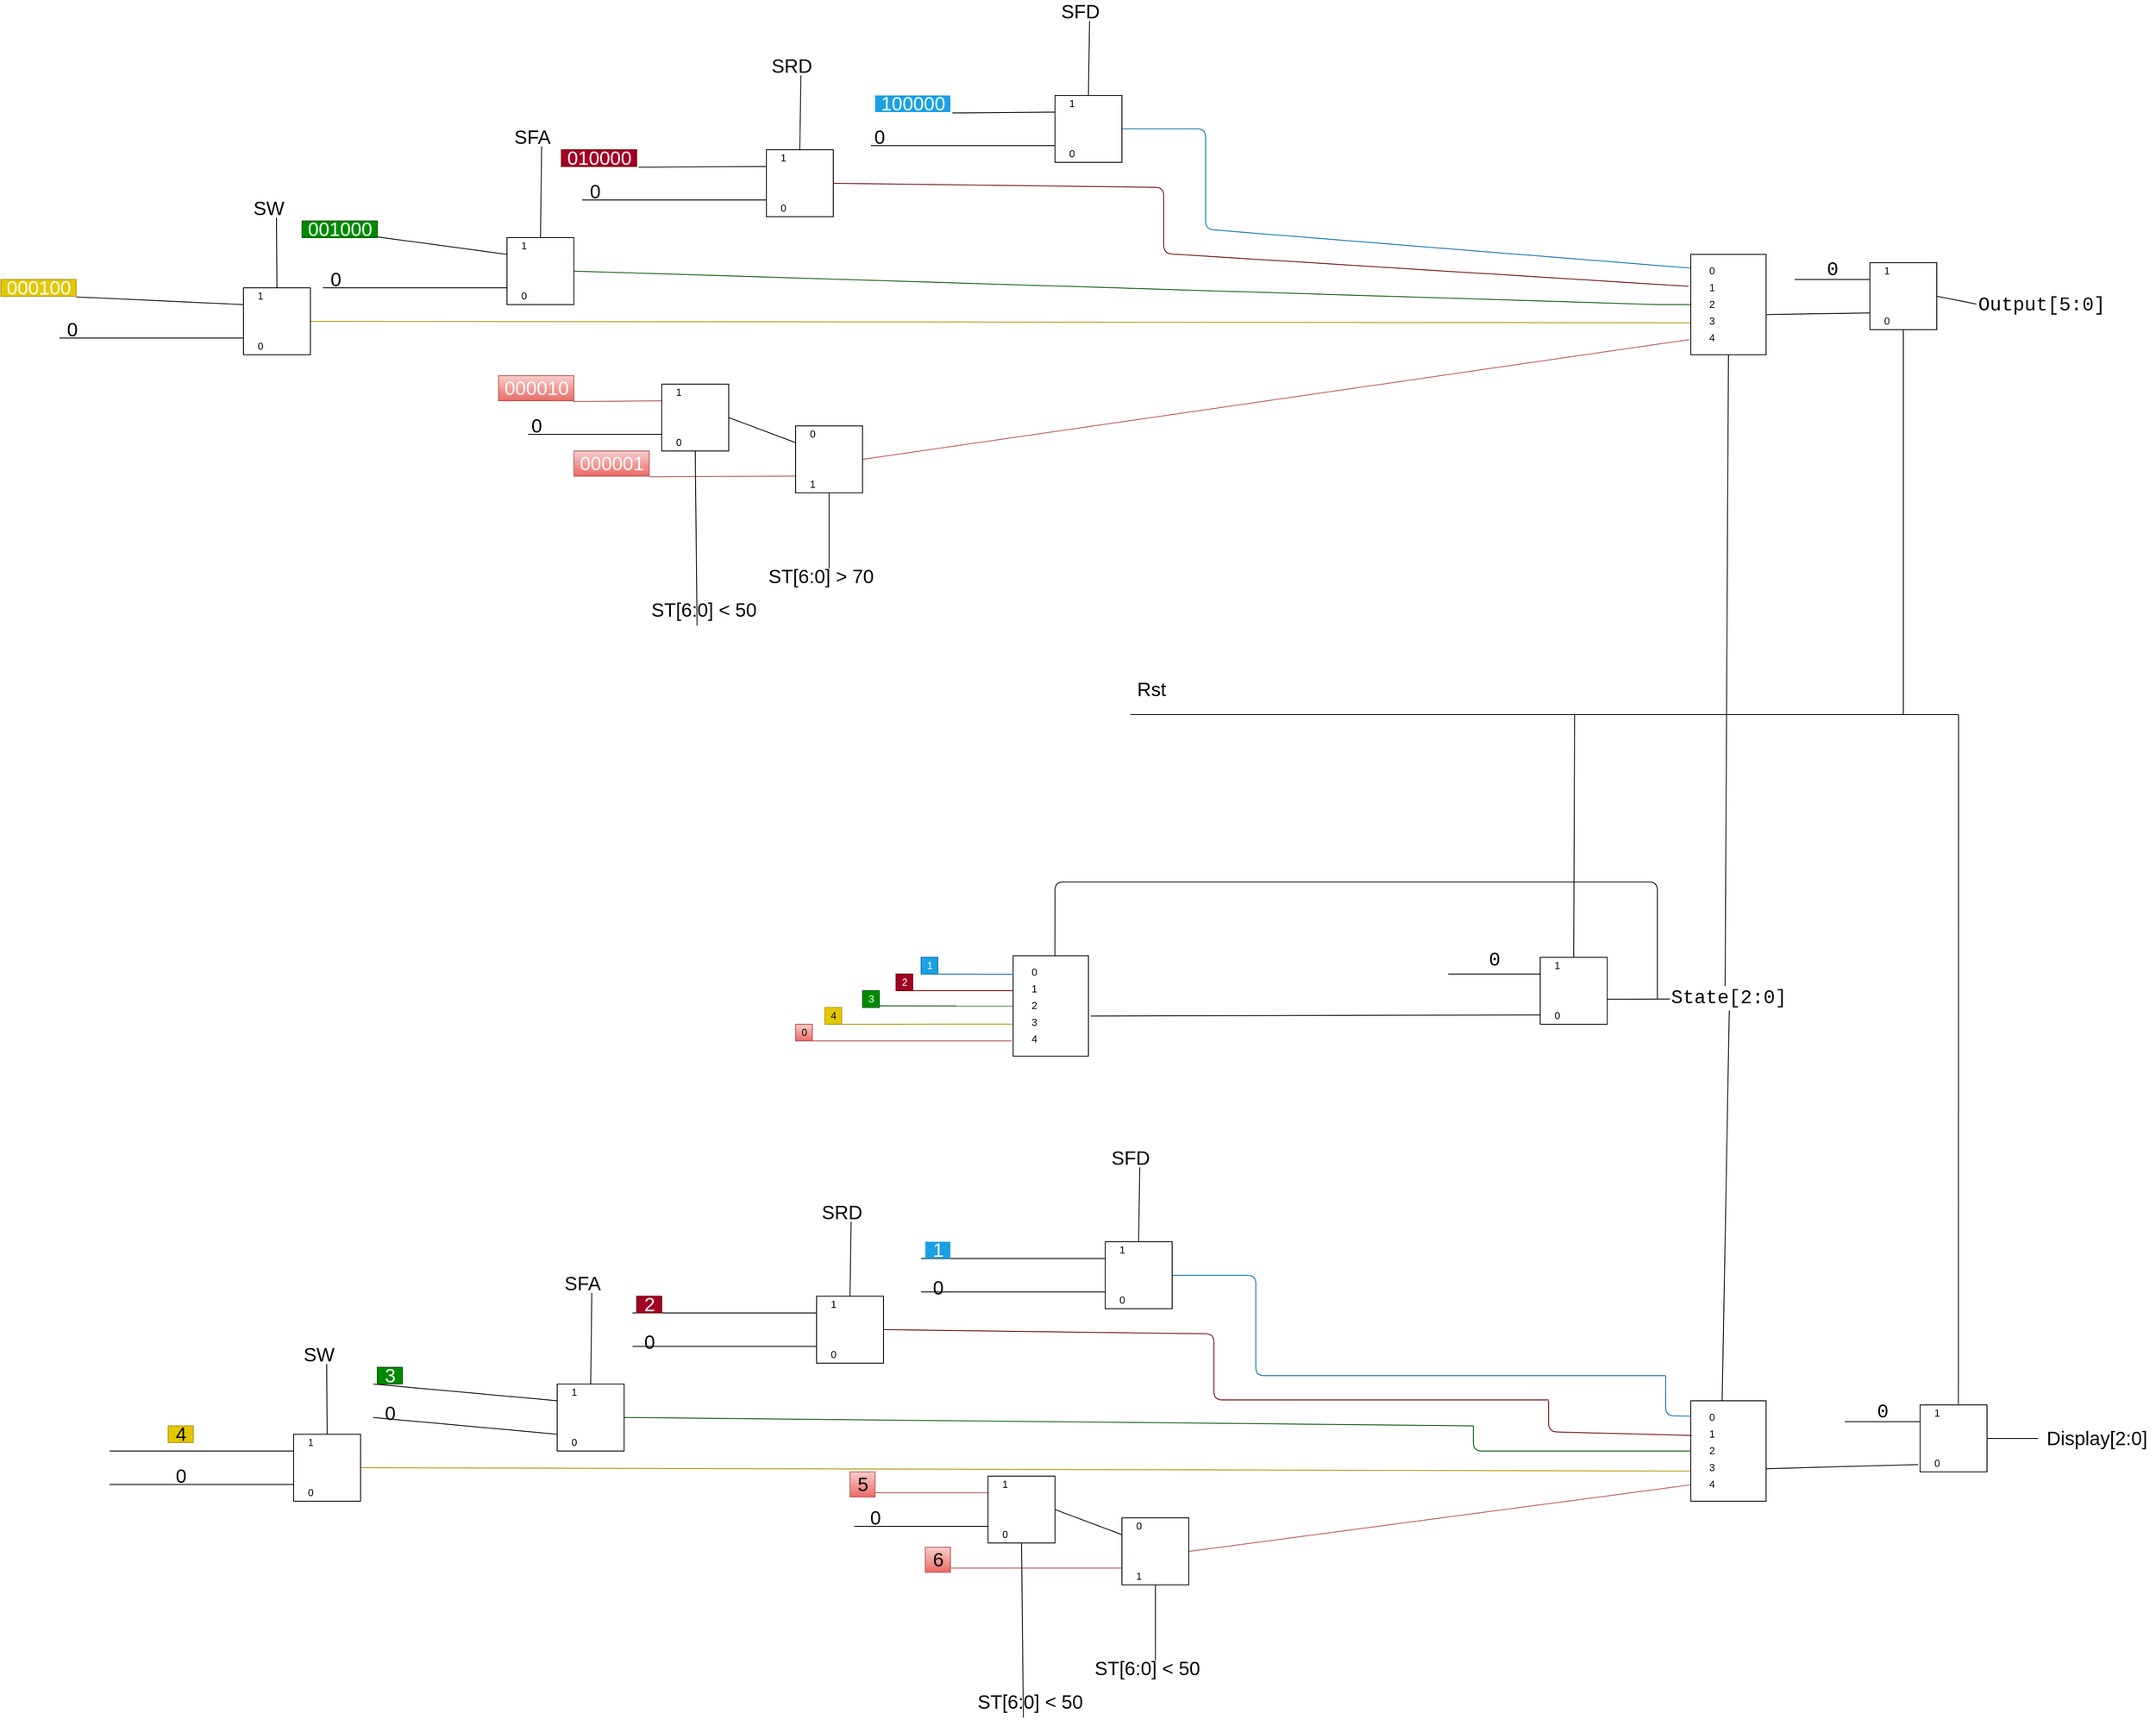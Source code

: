 <mxfile>
    <diagram id="hfvkPhlFNwxqmJoZ9zw0" name="Page-1">
        <mxGraphModel dx="4175" dy="2510" grid="1" gridSize="10" guides="1" tooltips="1" connect="1" arrows="1" fold="1" page="1" pageScale="1" pageWidth="850" pageHeight="1100" math="0" shadow="0">
            <root>
                <mxCell id="0"/>
                <mxCell id="1" parent="0"/>
                <mxCell id="2" value="&lt;font style=&quot;font-size: 23px&quot;&gt;Display[2:0]&lt;/font&gt;" style="text;html=1;align=center;verticalAlign=middle;resizable=0;points=[];autosize=1;strokeColor=none;" vertex="1" parent="1">
                    <mxGeometry x="975" y="735" width="140" height="20" as="geometry"/>
                </mxCell>
                <mxCell id="3" value="&lt;div style=&quot;font-family: consolas, &amp;quot;courier new&amp;quot;, monospace; font-size: 23px; line-height: 16px;&quot;&gt;Output[5:0]&lt;/div&gt;" style="text;html=1;align=center;verticalAlign=middle;resizable=0;points=[];autosize=1;strokeColor=none;" vertex="1" parent="1">
                    <mxGeometry x="904" y="-620" width="150" height="20" as="geometry"/>
                </mxCell>
                <mxCell id="4" value="&lt;div style=&quot;font-family: consolas, &amp;quot;courier new&amp;quot;, monospace; line-height: 16px;&quot;&gt;&lt;font style=&quot;font-size: 23px&quot;&gt;State[2:0]&lt;/font&gt;&lt;/div&gt;" style="text;html=1;align=center;verticalAlign=middle;resizable=0;points=[];autosize=1;strokeColor=none;" vertex="1" parent="1">
                    <mxGeometry x="535" y="210" width="140" height="20" as="geometry"/>
                </mxCell>
                <mxCell id="5" value="" style="whiteSpace=wrap;html=1;aspect=fixed;" vertex="1" parent="1">
                    <mxGeometry x="380" y="170" width="80" height="80" as="geometry"/>
                </mxCell>
                <mxCell id="6" value="" style="endArrow=none;html=1;" edge="1" parent="1">
                    <mxGeometry width="50" height="50" relative="1" as="geometry">
                        <mxPoint x="-110" y="-120" as="sourcePoint"/>
                        <mxPoint x="880" y="-120" as="targetPoint"/>
                    </mxGeometry>
                </mxCell>
                <mxCell id="7" value="&lt;font style=&quot;font-size: 23px&quot;&gt;Rst&lt;/font&gt;" style="text;html=1;align=center;verticalAlign=middle;resizable=0;points=[];autosize=1;strokeColor=none;" vertex="1" parent="1">
                    <mxGeometry x="-110" y="-160" width="50" height="20" as="geometry"/>
                </mxCell>
                <mxCell id="8" value="" style="endArrow=none;html=1;exitX=0.5;exitY=0;exitDx=0;exitDy=0;" edge="1" parent="1" source="5">
                    <mxGeometry width="50" height="50" relative="1" as="geometry">
                        <mxPoint x="701" y="480" as="sourcePoint"/>
                        <mxPoint x="421" y="-120" as="targetPoint"/>
                    </mxGeometry>
                </mxCell>
                <mxCell id="9" value="" style="endArrow=none;html=1;entryX=0;entryY=0.25;entryDx=0;entryDy=0;" edge="1" parent="1" target="5">
                    <mxGeometry width="50" height="50" relative="1" as="geometry">
                        <mxPoint x="270" y="190" as="sourcePoint"/>
                        <mxPoint x="750" y="330" as="targetPoint"/>
                    </mxGeometry>
                </mxCell>
                <mxCell id="10" value="&lt;div style=&quot;font-family: consolas, &amp;quot;courier new&amp;quot;, monospace; font-size: 10.5px; line-height: 14px;&quot;&gt;&lt;span style=&quot;font-size: 23px&quot;&gt;0&lt;/span&gt;&lt;/div&gt;" style="text;html=1;align=center;verticalAlign=middle;resizable=0;points=[];autosize=1;strokeColor=none;" vertex="1" parent="1">
                    <mxGeometry x="310" y="165" width="30" height="20" as="geometry"/>
                </mxCell>
                <mxCell id="11" value="" style="endArrow=none;html=1;exitX=1.005;exitY=0.626;exitDx=0;exitDy=0;exitPerimeter=0;entryX=0.001;entryY=0.493;entryDx=0;entryDy=0;entryPerimeter=0;" edge="1" parent="1" source="5" target="4">
                    <mxGeometry width="50" height="50" relative="1" as="geometry">
                        <mxPoint x="380" y="210" as="sourcePoint"/>
                        <mxPoint x="530" y="220" as="targetPoint"/>
                    </mxGeometry>
                </mxCell>
                <mxCell id="14" value="" style="endArrow=none;html=1;entryX=0.005;entryY=0.862;entryDx=0;entryDy=0;entryPerimeter=0;exitX=1.032;exitY=0.601;exitDx=0;exitDy=0;exitPerimeter=0;" edge="1" parent="1" source="340" target="5">
                    <mxGeometry width="50" height="50" relative="1" as="geometry">
                        <mxPoint x="-110" y="239" as="sourcePoint"/>
                        <mxPoint x="330" y="100" as="targetPoint"/>
                    </mxGeometry>
                </mxCell>
                <mxCell id="15" value="1" style="text;html=1;align=center;verticalAlign=middle;resizable=0;points=[];autosize=1;strokeColor=none;" vertex="1" parent="1">
                    <mxGeometry x="390" y="170" width="20" height="20" as="geometry"/>
                </mxCell>
                <mxCell id="16" value="0" style="text;html=1;align=center;verticalAlign=middle;resizable=0;points=[];autosize=1;strokeColor=none;" vertex="1" parent="1">
                    <mxGeometry x="390" y="230" width="20" height="20" as="geometry"/>
                </mxCell>
                <mxCell id="23" style="edgeStyle=none;html=1;exitX=1;exitY=0.5;exitDx=0;exitDy=0;endArrow=none;endFill=0;entryX=0;entryY=0.499;entryDx=0;entryDy=0;entryPerimeter=0;" edge="1" parent="1" source="24" target="2">
                    <mxGeometry relative="1" as="geometry">
                        <mxPoint x="974" y="747" as="targetPoint"/>
                    </mxGeometry>
                </mxCell>
                <mxCell id="24" value="" style="whiteSpace=wrap;html=1;aspect=fixed;" vertex="1" parent="1">
                    <mxGeometry x="834" y="705" width="80" height="80" as="geometry"/>
                </mxCell>
                <mxCell id="25" value="&lt;div style=&quot;font-family: consolas, &amp;quot;courier new&amp;quot;, monospace; font-size: 10.5px; line-height: 14px;&quot;&gt;&lt;span style=&quot;font-size: 23px&quot;&gt;0&lt;/span&gt;&lt;/div&gt;" style="text;html=1;align=center;verticalAlign=middle;resizable=0;points=[];autosize=1;strokeColor=none;" vertex="1" parent="1">
                    <mxGeometry x="774" y="705" width="30" height="20" as="geometry"/>
                </mxCell>
                <mxCell id="26" value="1" style="text;html=1;align=center;verticalAlign=middle;resizable=0;points=[];autosize=1;strokeColor=none;" vertex="1" parent="1">
                    <mxGeometry x="844" y="705" width="20" height="20" as="geometry"/>
                </mxCell>
                <mxCell id="27" value="0" style="text;html=1;align=center;verticalAlign=middle;resizable=0;points=[];autosize=1;strokeColor=none;" vertex="1" parent="1">
                    <mxGeometry x="844" y="765" width="20" height="20" as="geometry"/>
                </mxCell>
                <mxCell id="28" value="" style="endArrow=none;html=1;exitX=0.572;exitY=-0.011;exitDx=0;exitDy=0;exitPerimeter=0;" edge="1" parent="1" source="24">
                    <mxGeometry width="50" height="50" relative="1" as="geometry">
                        <mxPoint x="880" y="280" as="sourcePoint"/>
                        <mxPoint x="880" y="-120" as="targetPoint"/>
                    </mxGeometry>
                </mxCell>
                <mxCell id="29" value="" style="endArrow=none;html=1;entryX=0;entryY=0.25;entryDx=0;entryDy=0;" edge="1" parent="1" target="24">
                    <mxGeometry width="50" height="50" relative="1" as="geometry">
                        <mxPoint x="744" y="725" as="sourcePoint"/>
                        <mxPoint x="714" y="555" as="targetPoint"/>
                    </mxGeometry>
                </mxCell>
                <mxCell id="30" style="edgeStyle=none;html=1;entryX=-0.029;entryY=0.89;entryDx=0;entryDy=0;entryPerimeter=0;endArrow=none;endFill=0;exitX=0.996;exitY=0.677;exitDx=0;exitDy=0;exitPerimeter=0;" edge="1" parent="1" target="24" source="32">
                    <mxGeometry relative="1" as="geometry">
                        <mxPoint x="660" y="331" as="sourcePoint"/>
                    </mxGeometry>
                </mxCell>
                <mxCell id="31" value="" style="endArrow=none;html=1;exitX=0.416;exitY=0.007;exitDx=0;exitDy=0;exitPerimeter=0;entryX=0.507;entryY=1.186;entryDx=0;entryDy=0;entryPerimeter=0;" edge="1" parent="1" source="32" target="4">
                    <mxGeometry width="50" height="50" relative="1" as="geometry">
                        <mxPoint x="600" y="790" as="sourcePoint"/>
                        <mxPoint x="600" y="570" as="targetPoint"/>
                    </mxGeometry>
                </mxCell>
                <mxCell id="32" value="" style="rounded=0;whiteSpace=wrap;html=1;" vertex="1" parent="1">
                    <mxGeometry x="560" y="700" width="90" height="120" as="geometry"/>
                </mxCell>
                <mxCell id="33" value="0" style="text;html=1;align=center;verticalAlign=middle;resizable=0;points=[];autosize=1;strokeColor=none;" vertex="1" parent="1">
                    <mxGeometry x="575" y="710" width="20" height="20" as="geometry"/>
                </mxCell>
                <mxCell id="34" value="1" style="text;html=1;align=center;verticalAlign=middle;resizable=0;points=[];autosize=1;strokeColor=none;" vertex="1" parent="1">
                    <mxGeometry x="575" y="730" width="20" height="20" as="geometry"/>
                </mxCell>
                <mxCell id="35" value="2" style="text;html=1;align=center;verticalAlign=middle;resizable=0;points=[];autosize=1;strokeColor=none;" vertex="1" parent="1">
                    <mxGeometry x="575" y="750" width="20" height="20" as="geometry"/>
                </mxCell>
                <mxCell id="36" value="3" style="text;html=1;align=center;verticalAlign=middle;resizable=0;points=[];autosize=1;strokeColor=none;" vertex="1" parent="1">
                    <mxGeometry x="575" y="770" width="20" height="20" as="geometry"/>
                </mxCell>
                <mxCell id="37" value="4" style="text;html=1;align=center;verticalAlign=middle;resizable=0;points=[];autosize=1;strokeColor=none;" vertex="1" parent="1">
                    <mxGeometry x="575" y="790" width="20" height="20" as="geometry"/>
                </mxCell>
                <mxCell id="46" value="" style="endArrow=none;html=1;fillColor=#1ba1e2;strokeColor=#006EAF;exitX=1;exitY=0.5;exitDx=0;exitDy=0;" edge="1" parent="1" source="88">
                    <mxGeometry width="50" height="50" relative="1" as="geometry">
                        <mxPoint x="70" y="670" as="sourcePoint"/>
                        <mxPoint x="530" y="670" as="targetPoint"/>
                        <Array as="points">
                            <mxPoint x="40" y="550"/>
                            <mxPoint x="40" y="670"/>
                        </Array>
                    </mxGeometry>
                </mxCell>
                <mxCell id="47" value="" style="endArrow=none;html=1;fillColor=#a20025;strokeColor=#6F0000;exitX=1;exitY=0.5;exitDx=0;exitDy=0;" edge="1" parent="1" source="97">
                    <mxGeometry width="50" height="50" relative="1" as="geometry">
                        <mxPoint x="70" y="699" as="sourcePoint"/>
                        <mxPoint x="390" y="699" as="targetPoint"/>
                        <Array as="points">
                            <mxPoint x="-10" y="620"/>
                            <mxPoint x="-10" y="699"/>
                        </Array>
                    </mxGeometry>
                </mxCell>
                <mxCell id="48" value="" style="endArrow=none;html=1;fillColor=#008a00;strokeColor=#005700;exitX=1;exitY=0.5;exitDx=0;exitDy=0;" edge="1" parent="1" source="106">
                    <mxGeometry width="50" height="50" relative="1" as="geometry">
                        <mxPoint x="10" y="730" as="sourcePoint"/>
                        <mxPoint x="300" y="730" as="targetPoint"/>
                    </mxGeometry>
                </mxCell>
                <mxCell id="49" value="" style="endArrow=none;html=1;fillColor=#e3c800;strokeColor=#B09500;exitX=1;exitY=0.5;exitDx=0;exitDy=0;entryX=-0.003;entryY=0.7;entryDx=0;entryDy=0;entryPerimeter=0;" edge="1" parent="1" source="115" target="32">
                    <mxGeometry width="50" height="50" relative="1" as="geometry">
                        <mxPoint x="-1000" y="780" as="sourcePoint"/>
                        <mxPoint x="230" y="780" as="targetPoint"/>
                    </mxGeometry>
                </mxCell>
                <mxCell id="50" value="" style="endArrow=none;html=1;gradientColor=#ea6b66;fillColor=#f8cecc;strokeColor=#b85450;entryX=0;entryY=0.25;entryDx=0;entryDy=0;" edge="1" parent="1" target="68">
                    <mxGeometry width="50" height="50" relative="1" as="geometry">
                        <mxPoint x="-440" y="810" as="sourcePoint"/>
                        <mxPoint x="-360" y="838.67" as="targetPoint"/>
                    </mxGeometry>
                </mxCell>
                <mxCell id="51" value="5" style="text;html=1;align=center;verticalAlign=middle;resizable=0;points=[];autosize=1;strokeColor=#b85450;gradientColor=#ea6b66;fillColor=#f8cecc;fontSize=23;" vertex="1" parent="1">
                    <mxGeometry x="-445" y="785" width="30" height="30" as="geometry"/>
                </mxCell>
                <mxCell id="52" value="" style="endArrow=none;html=1;gradientColor=#ea6b66;fillColor=#f8cecc;strokeColor=#b85450;entryX=0;entryY=0.75;entryDx=0;entryDy=0;" edge="1" parent="1" target="82">
                    <mxGeometry width="50" height="50" relative="1" as="geometry">
                        <mxPoint x="-350" y="900" as="sourcePoint"/>
                        <mxPoint x="-360" y="869.67" as="targetPoint"/>
                    </mxGeometry>
                </mxCell>
                <mxCell id="53" value="6" style="text;html=1;align=center;verticalAlign=middle;resizable=0;points=[];autosize=1;strokeColor=#b85450;gradientColor=#ea6b66;fillColor=#f8cecc;fontSize=23;" vertex="1" parent="1">
                    <mxGeometry x="-355" y="875" width="30" height="30" as="geometry"/>
                </mxCell>
                <mxCell id="55" value="" style="endArrow=none;html=1;entryX=0.003;entryY=0.153;entryDx=0;entryDy=0;entryPerimeter=0;fillColor=#1ba1e2;strokeColor=#006EAF;" edge="1" parent="1" target="32">
                    <mxGeometry width="50" height="50" relative="1" as="geometry">
                        <mxPoint x="530" y="670" as="sourcePoint"/>
                        <mxPoint x="530" y="710" as="targetPoint"/>
                        <Array as="points">
                            <mxPoint x="530" y="718"/>
                        </Array>
                    </mxGeometry>
                </mxCell>
                <mxCell id="58" value="" style="endArrow=none;html=1;entryX=0.01;entryY=0.346;entryDx=0;entryDy=0;entryPerimeter=0;fillColor=#a20025;strokeColor=#6F0000;" edge="1" parent="1" target="32">
                    <mxGeometry width="50" height="50" relative="1" as="geometry">
                        <mxPoint x="390" y="700" as="sourcePoint"/>
                        <mxPoint x="400" y="820" as="targetPoint"/>
                        <Array as="points">
                            <mxPoint x="390" y="737"/>
                        </Array>
                    </mxGeometry>
                </mxCell>
                <mxCell id="61" value="" style="endArrow=none;html=1;entryX=0;entryY=0.5;entryDx=0;entryDy=0;fillColor=#008a00;strokeColor=#005700;" edge="1" parent="1" target="32">
                    <mxGeometry width="50" height="50" relative="1" as="geometry">
                        <mxPoint x="300" y="730" as="sourcePoint"/>
                        <mxPoint x="589.01" y="767.41" as="targetPoint"/>
                        <Array as="points">
                            <mxPoint x="300" y="760"/>
                        </Array>
                    </mxGeometry>
                </mxCell>
                <mxCell id="66" style="edgeStyle=none;html=1;exitX=1;exitY=0.5;exitDx=0;exitDy=0;entryX=0;entryY=0.25;entryDx=0;entryDy=0;endArrow=none;endFill=0;" edge="1" parent="1" source="68" target="82">
                    <mxGeometry relative="1" as="geometry"/>
                </mxCell>
                <mxCell id="67" style="edgeStyle=none;html=1;exitX=0;exitY=0.75;exitDx=0;exitDy=0;endArrow=none;endFill=0;" edge="1" parent="1" source="68">
                    <mxGeometry relative="1" as="geometry">
                        <mxPoint x="-440" y="850" as="targetPoint"/>
                    </mxGeometry>
                </mxCell>
                <mxCell id="68" value="" style="whiteSpace=wrap;html=1;aspect=fixed;" vertex="1" parent="1">
                    <mxGeometry x="-280" y="790" width="80" height="80" as="geometry"/>
                </mxCell>
                <mxCell id="69" value="1" style="text;html=1;align=center;verticalAlign=middle;resizable=0;points=[];autosize=1;strokeColor=none;" vertex="1" parent="1">
                    <mxGeometry x="-270" y="790" width="20" height="20" as="geometry"/>
                </mxCell>
                <mxCell id="70" value="0" style="text;html=1;align=center;verticalAlign=middle;resizable=0;points=[];autosize=1;strokeColor=none;" vertex="1" parent="1">
                    <mxGeometry x="-270" y="850" width="20" height="20" as="geometry"/>
                </mxCell>
                <mxCell id="71" style="edgeStyle=none;html=1;exitX=1;exitY=0.5;exitDx=0;exitDy=0;entryX=-0.018;entryY=0.467;entryDx=0;entryDy=0;entryPerimeter=0;endArrow=none;endFill=0;" edge="1" parent="1" source="73" target="3">
                    <mxGeometry relative="1" as="geometry"/>
                </mxCell>
                <mxCell id="72" style="edgeStyle=none;html=1;exitX=0;exitY=0.75;exitDx=0;exitDy=0;endArrow=none;endFill=0;entryX=1.008;entryY=0.599;entryDx=0;entryDy=0;entryPerimeter=0;" edge="1" parent="1" source="73" target="210">
                    <mxGeometry relative="1" as="geometry">
                        <mxPoint x="710" y="-610" as="targetPoint"/>
                    </mxGeometry>
                </mxCell>
                <mxCell id="73" value="" style="whiteSpace=wrap;html=1;aspect=fixed;" vertex="1" parent="1">
                    <mxGeometry x="774" y="-660" width="80" height="80" as="geometry"/>
                </mxCell>
                <mxCell id="74" value="&lt;div style=&quot;font-family: consolas, &amp;quot;courier new&amp;quot;, monospace; font-size: 10.5px; line-height: 14px;&quot;&gt;&lt;span style=&quot;font-size: 23px&quot;&gt;0&lt;/span&gt;&lt;/div&gt;" style="text;html=1;align=center;verticalAlign=middle;resizable=0;points=[];autosize=1;strokeColor=none;" vertex="1" parent="1">
                    <mxGeometry x="714" y="-660" width="30" height="20" as="geometry"/>
                </mxCell>
                <mxCell id="75" value="1" style="text;html=1;align=center;verticalAlign=middle;resizable=0;points=[];autosize=1;strokeColor=none;" vertex="1" parent="1">
                    <mxGeometry x="784" y="-660" width="20" height="20" as="geometry"/>
                </mxCell>
                <mxCell id="76" value="0" style="text;html=1;align=center;verticalAlign=middle;resizable=0;points=[];autosize=1;strokeColor=none;" vertex="1" parent="1">
                    <mxGeometry x="784" y="-600" width="20" height="20" as="geometry"/>
                </mxCell>
                <mxCell id="77" value="" style="endArrow=none;html=1;entryX=0;entryY=0.25;entryDx=0;entryDy=0;" edge="1" parent="1" target="73">
                    <mxGeometry width="50" height="50" relative="1" as="geometry">
                        <mxPoint x="684" y="-640" as="sourcePoint"/>
                        <mxPoint x="654" y="-810" as="targetPoint"/>
                    </mxGeometry>
                </mxCell>
                <mxCell id="78" value="&lt;font style=&quot;font-size: 23px&quot;&gt;ST[6:0] &amp;lt; 50&lt;/font&gt;" style="text;html=1;align=center;verticalAlign=middle;resizable=0;points=[];autosize=1;strokeColor=none;" vertex="1" parent="1">
                    <mxGeometry x="-300" y="1050" width="140" height="20" as="geometry"/>
                </mxCell>
                <mxCell id="79" value="" style="endArrow=none;html=1;fontColor=#FFFFFF;exitX=0.444;exitY=1.433;exitDx=0;exitDy=0;exitPerimeter=0;entryX=0.5;entryY=1;entryDx=0;entryDy=0;" edge="1" parent="1" source="78" target="68">
                    <mxGeometry width="50" height="50" relative="1" as="geometry">
                        <mxPoint x="-230" y="720" as="sourcePoint"/>
                        <mxPoint x="-230" y="970" as="targetPoint"/>
                    </mxGeometry>
                </mxCell>
                <mxCell id="80" style="edgeStyle=none;html=1;exitX=0.5;exitY=1;exitDx=0;exitDy=0;entryX=0.571;entryY=0.017;entryDx=0;entryDy=0;entryPerimeter=0;endArrow=none;endFill=0;" edge="1" parent="1" source="82" target="85">
                    <mxGeometry relative="1" as="geometry"/>
                </mxCell>
                <mxCell id="81" style="edgeStyle=none;html=1;exitX=1;exitY=0.5;exitDx=0;exitDy=0;entryX=-0.009;entryY=0.838;entryDx=0;entryDy=0;entryPerimeter=0;endArrow=none;endFill=0;gradientColor=#ea6b66;fillColor=#f8cecc;strokeColor=#b85450;" edge="1" parent="1" source="82" target="32">
                    <mxGeometry relative="1" as="geometry"/>
                </mxCell>
                <mxCell id="82" value="" style="whiteSpace=wrap;html=1;aspect=fixed;" vertex="1" parent="1">
                    <mxGeometry x="-120" y="840" width="80" height="80" as="geometry"/>
                </mxCell>
                <mxCell id="83" value="0" style="text;html=1;align=center;verticalAlign=middle;resizable=0;points=[];autosize=1;strokeColor=none;" vertex="1" parent="1">
                    <mxGeometry x="-110" y="840" width="20" height="20" as="geometry"/>
                </mxCell>
                <mxCell id="84" value="1" style="text;html=1;align=center;verticalAlign=middle;resizable=0;points=[];autosize=1;strokeColor=none;" vertex="1" parent="1">
                    <mxGeometry x="-110" y="900" width="20" height="20" as="geometry"/>
                </mxCell>
                <mxCell id="85" value="&lt;font style=&quot;font-size: 23px&quot;&gt;ST[6:0] &amp;lt; 50&lt;/font&gt;" style="text;html=1;align=center;verticalAlign=middle;resizable=0;points=[];autosize=1;strokeColor=none;" vertex="1" parent="1">
                    <mxGeometry x="-160" y="1010" width="140" height="20" as="geometry"/>
                </mxCell>
                <mxCell id="86" value="&lt;font style=&quot;font-size: 23px&quot;&gt;0&lt;/font&gt;" style="text;html=1;align=center;verticalAlign=middle;resizable=0;points=[];autosize=1;strokeColor=none;" vertex="1" parent="1">
                    <mxGeometry x="-430" y="830" width="30" height="20" as="geometry"/>
                </mxCell>
                <mxCell id="87" style="edgeStyle=none;html=1;exitX=0;exitY=0.25;exitDx=0;exitDy=0;endArrow=none;endFill=0;" edge="1" parent="1" source="88">
                    <mxGeometry relative="1" as="geometry">
                        <mxPoint x="-360" y="530" as="targetPoint"/>
                    </mxGeometry>
                </mxCell>
                <mxCell id="88" value="" style="whiteSpace=wrap;html=1;aspect=fixed;" vertex="1" parent="1">
                    <mxGeometry x="-140" y="510" width="80" height="80" as="geometry"/>
                </mxCell>
                <mxCell id="89" value="1" style="text;html=1;align=center;verticalAlign=middle;resizable=0;points=[];autosize=1;strokeColor=none;" vertex="1" parent="1">
                    <mxGeometry x="-130" y="510" width="20" height="20" as="geometry"/>
                </mxCell>
                <mxCell id="90" value="0" style="text;html=1;align=center;verticalAlign=middle;resizable=0;points=[];autosize=1;strokeColor=none;" vertex="1" parent="1">
                    <mxGeometry x="-130" y="570" width="20" height="20" as="geometry"/>
                </mxCell>
                <mxCell id="91" value="&lt;font style=&quot;font-size: 23px&quot;&gt;SFD&lt;/font&gt;" style="text;html=1;align=center;verticalAlign=middle;resizable=0;points=[];autosize=1;strokeColor=none;" vertex="1" parent="1">
                    <mxGeometry x="-140" y="400" width="60" height="20" as="geometry"/>
                </mxCell>
                <mxCell id="92" value="" style="endArrow=none;html=1;fontColor=#FFFFFF;entryX=0.5;entryY=0;entryDx=0;entryDy=0;exitX=0.689;exitY=1.05;exitDx=0;exitDy=0;exitPerimeter=0;" edge="1" parent="1" source="91" target="88">
                    <mxGeometry width="50" height="50" relative="1" as="geometry">
                        <mxPoint x="-250" y="426" as="sourcePoint"/>
                        <mxPoint x="-256" y="500" as="targetPoint"/>
                    </mxGeometry>
                </mxCell>
                <mxCell id="93" style="edgeStyle=none;html=1;exitX=0;exitY=0.75;exitDx=0;exitDy=0;endArrow=none;endFill=0;" edge="1" parent="1" source="88">
                    <mxGeometry relative="1" as="geometry">
                        <mxPoint x="-360" y="570" as="targetPoint"/>
                        <mxPoint x="-300" y="588.33" as="sourcePoint"/>
                    </mxGeometry>
                </mxCell>
                <mxCell id="94" value="&lt;font style=&quot;font-size: 23px&quot;&gt;0&lt;/font&gt;" style="text;html=1;align=center;verticalAlign=middle;resizable=0;points=[];autosize=1;strokeColor=none;" vertex="1" parent="1">
                    <mxGeometry x="-355" y="555" width="30" height="20" as="geometry"/>
                </mxCell>
                <mxCell id="95" value="&lt;font style=&quot;font-size: 23px&quot;&gt;1&lt;/font&gt;" style="text;html=1;align=center;verticalAlign=middle;resizable=0;points=[];autosize=1;strokeColor=none;fillColor=#1ba1e2;fontColor=#ffffff;" vertex="1" parent="1">
                    <mxGeometry x="-355" y="510" width="30" height="20" as="geometry"/>
                </mxCell>
                <mxCell id="96" style="edgeStyle=none;html=1;exitX=0;exitY=0.25;exitDx=0;exitDy=0;endArrow=none;endFill=0;" edge="1" parent="1" source="97">
                    <mxGeometry relative="1" as="geometry">
                        <mxPoint x="-705" y="595" as="targetPoint"/>
                    </mxGeometry>
                </mxCell>
                <mxCell id="97" value="" style="whiteSpace=wrap;html=1;aspect=fixed;" vertex="1" parent="1">
                    <mxGeometry x="-485" y="575" width="80" height="80" as="geometry"/>
                </mxCell>
                <mxCell id="98" value="1" style="text;html=1;align=center;verticalAlign=middle;resizable=0;points=[];autosize=1;strokeColor=none;" vertex="1" parent="1">
                    <mxGeometry x="-475" y="575" width="20" height="20" as="geometry"/>
                </mxCell>
                <mxCell id="99" value="0" style="text;html=1;align=center;verticalAlign=middle;resizable=0;points=[];autosize=1;strokeColor=none;" vertex="1" parent="1">
                    <mxGeometry x="-475" y="635" width="20" height="20" as="geometry"/>
                </mxCell>
                <mxCell id="100" value="&lt;font style=&quot;font-size: 23px&quot;&gt;SRD&lt;/font&gt;" style="text;html=1;align=center;verticalAlign=middle;resizable=0;points=[];autosize=1;strokeColor=none;" vertex="1" parent="1">
                    <mxGeometry x="-485" y="465" width="60" height="20" as="geometry"/>
                </mxCell>
                <mxCell id="101" value="" style="endArrow=none;html=1;fontColor=#FFFFFF;entryX=0.5;entryY=0;entryDx=0;entryDy=0;exitX=0.689;exitY=1.05;exitDx=0;exitDy=0;exitPerimeter=0;" edge="1" parent="1" source="100" target="97">
                    <mxGeometry width="50" height="50" relative="1" as="geometry">
                        <mxPoint x="-595" y="491" as="sourcePoint"/>
                        <mxPoint x="-601" y="565" as="targetPoint"/>
                    </mxGeometry>
                </mxCell>
                <mxCell id="102" style="edgeStyle=none;html=1;exitX=0;exitY=0.75;exitDx=0;exitDy=0;endArrow=none;endFill=0;" edge="1" parent="1" source="97">
                    <mxGeometry relative="1" as="geometry">
                        <mxPoint x="-705" y="635" as="targetPoint"/>
                        <mxPoint x="-645" y="653.33" as="sourcePoint"/>
                    </mxGeometry>
                </mxCell>
                <mxCell id="103" value="&lt;font style=&quot;font-size: 23px&quot;&gt;0&lt;/font&gt;" style="text;html=1;align=center;verticalAlign=middle;resizable=0;points=[];autosize=1;strokeColor=none;" vertex="1" parent="1">
                    <mxGeometry x="-700" y="620" width="30" height="20" as="geometry"/>
                </mxCell>
                <mxCell id="104" value="&lt;font style=&quot;font-size: 23px&quot;&gt;2&lt;/font&gt;" style="text;html=1;align=center;verticalAlign=middle;resizable=0;points=[];autosize=1;strokeColor=#6F0000;fillColor=#a20025;fontColor=#ffffff;" vertex="1" parent="1">
                    <mxGeometry x="-700" y="575" width="30" height="20" as="geometry"/>
                </mxCell>
                <mxCell id="105" style="edgeStyle=none;html=1;exitX=0;exitY=0.25;exitDx=0;exitDy=0;endArrow=none;endFill=0;" edge="1" parent="1" source="106">
                    <mxGeometry relative="1" as="geometry">
                        <mxPoint x="-1015" y="680" as="targetPoint"/>
                    </mxGeometry>
                </mxCell>
                <mxCell id="106" value="" style="whiteSpace=wrap;html=1;aspect=fixed;" vertex="1" parent="1">
                    <mxGeometry x="-795" y="680" width="80" height="80" as="geometry"/>
                </mxCell>
                <mxCell id="107" value="1" style="text;html=1;align=center;verticalAlign=middle;resizable=0;points=[];autosize=1;strokeColor=none;" vertex="1" parent="1">
                    <mxGeometry x="-785" y="680" width="20" height="20" as="geometry"/>
                </mxCell>
                <mxCell id="108" value="0" style="text;html=1;align=center;verticalAlign=middle;resizable=0;points=[];autosize=1;strokeColor=none;" vertex="1" parent="1">
                    <mxGeometry x="-785" y="740" width="20" height="20" as="geometry"/>
                </mxCell>
                <mxCell id="109" value="&lt;font style=&quot;font-size: 23px&quot;&gt;SFA&lt;/font&gt;" style="text;html=1;align=center;verticalAlign=middle;resizable=0;points=[];autosize=1;strokeColor=none;" vertex="1" parent="1">
                    <mxGeometry x="-795" y="550" width="60" height="20" as="geometry"/>
                </mxCell>
                <mxCell id="110" value="" style="endArrow=none;html=1;fontColor=#FFFFFF;entryX=0.5;entryY=0;entryDx=0;entryDy=0;exitX=0.689;exitY=1.05;exitDx=0;exitDy=0;exitPerimeter=0;" edge="1" parent="1" source="109" target="106">
                    <mxGeometry width="50" height="50" relative="1" as="geometry">
                        <mxPoint x="-905" y="576" as="sourcePoint"/>
                        <mxPoint x="-911" y="650" as="targetPoint"/>
                    </mxGeometry>
                </mxCell>
                <mxCell id="111" style="edgeStyle=none;html=1;exitX=0;exitY=0.75;exitDx=0;exitDy=0;endArrow=none;endFill=0;" edge="1" parent="1" source="106">
                    <mxGeometry relative="1" as="geometry">
                        <mxPoint x="-1015" y="720" as="targetPoint"/>
                        <mxPoint x="-955" y="738.33" as="sourcePoint"/>
                    </mxGeometry>
                </mxCell>
                <mxCell id="112" value="&lt;font style=&quot;font-size: 23px&quot;&gt;0&lt;/font&gt;" style="text;html=1;align=center;verticalAlign=middle;resizable=0;points=[];autosize=1;strokeColor=none;" vertex="1" parent="1">
                    <mxGeometry x="-1010" y="705" width="30" height="20" as="geometry"/>
                </mxCell>
                <mxCell id="113" value="&lt;font style=&quot;font-size: 23px&quot;&gt;3&lt;/font&gt;" style="text;html=1;align=center;verticalAlign=middle;resizable=0;points=[];autosize=1;strokeColor=#005700;fillColor=#008a00;fontColor=#ffffff;" vertex="1" parent="1">
                    <mxGeometry x="-1010" y="660" width="30" height="20" as="geometry"/>
                </mxCell>
                <mxCell id="114" style="edgeStyle=none;html=1;exitX=0;exitY=0.25;exitDx=0;exitDy=0;endArrow=none;endFill=0;" edge="1" parent="1" source="115">
                    <mxGeometry relative="1" as="geometry">
                        <mxPoint x="-1330" y="760" as="targetPoint"/>
                    </mxGeometry>
                </mxCell>
                <mxCell id="115" value="" style="whiteSpace=wrap;html=1;aspect=fixed;" vertex="1" parent="1">
                    <mxGeometry x="-1110" y="740" width="80" height="80" as="geometry"/>
                </mxCell>
                <mxCell id="116" value="1" style="text;html=1;align=center;verticalAlign=middle;resizable=0;points=[];autosize=1;strokeColor=none;" vertex="1" parent="1">
                    <mxGeometry x="-1100" y="740" width="20" height="20" as="geometry"/>
                </mxCell>
                <mxCell id="117" value="0" style="text;html=1;align=center;verticalAlign=middle;resizable=0;points=[];autosize=1;strokeColor=none;" vertex="1" parent="1">
                    <mxGeometry x="-1100" y="800" width="20" height="20" as="geometry"/>
                </mxCell>
                <mxCell id="118" value="&lt;font style=&quot;font-size: 23px&quot;&gt;SW&lt;/font&gt;" style="text;html=1;align=center;verticalAlign=middle;resizable=0;points=[];autosize=1;strokeColor=none;" vertex="1" parent="1">
                    <mxGeometry x="-1105" y="635" width="50" height="20" as="geometry"/>
                </mxCell>
                <mxCell id="119" value="" style="endArrow=none;html=1;fontColor=#FFFFFF;entryX=0.5;entryY=0;entryDx=0;entryDy=0;exitX=0.689;exitY=1.05;exitDx=0;exitDy=0;exitPerimeter=0;" edge="1" parent="1" source="118" target="115">
                    <mxGeometry width="50" height="50" relative="1" as="geometry">
                        <mxPoint x="-1210" y="661" as="sourcePoint"/>
                        <mxPoint x="-1216" y="735" as="targetPoint"/>
                    </mxGeometry>
                </mxCell>
                <mxCell id="120" style="edgeStyle=none;html=1;exitX=0;exitY=0.75;exitDx=0;exitDy=0;endArrow=none;endFill=0;" edge="1" parent="1" source="115">
                    <mxGeometry relative="1" as="geometry">
                        <mxPoint x="-1330" y="800" as="targetPoint"/>
                        <mxPoint x="-1260" y="823.33" as="sourcePoint"/>
                    </mxGeometry>
                </mxCell>
                <mxCell id="121" value="&lt;font style=&quot;font-size: 23px&quot;&gt;0&lt;/font&gt;" style="text;html=1;align=center;verticalAlign=middle;resizable=0;points=[];autosize=1;strokeColor=none;" vertex="1" parent="1">
                    <mxGeometry x="-1260" y="780" width="30" height="20" as="geometry"/>
                </mxCell>
                <mxCell id="122" value="&lt;font style=&quot;font-size: 23px&quot;&gt;4&lt;/font&gt;" style="text;html=1;align=center;verticalAlign=middle;resizable=0;points=[];autosize=1;strokeColor=#B09500;fillColor=#e3c800;fontColor=#000000;" vertex="1" parent="1">
                    <mxGeometry x="-1260" y="730" width="30" height="20" as="geometry"/>
                </mxCell>
                <mxCell id="137" value="" style="endArrow=none;html=1;fillColor=#1ba1e2;strokeColor=#006EAF;exitX=1;exitY=0.5;exitDx=0;exitDy=0;entryX=0.013;entryY=0.138;entryDx=0;entryDy=0;entryPerimeter=0;" edge="1" parent="1" source="173" target="210">
                    <mxGeometry width="50" height="50" relative="1" as="geometry">
                        <mxPoint x="10" y="-700" as="sourcePoint"/>
                        <mxPoint x="470" y="-700" as="targetPoint"/>
                        <Array as="points">
                            <mxPoint x="-20" y="-820"/>
                            <mxPoint x="-20" y="-700"/>
                        </Array>
                    </mxGeometry>
                </mxCell>
                <mxCell id="138" value="" style="endArrow=none;html=1;fillColor=#a20025;strokeColor=#6F0000;exitX=1;exitY=0.5;exitDx=0;exitDy=0;entryX=-0.031;entryY=0.318;entryDx=0;entryDy=0;entryPerimeter=0;" edge="1" parent="1" source="182" target="210">
                    <mxGeometry width="50" height="50" relative="1" as="geometry">
                        <mxPoint x="10" y="-671" as="sourcePoint"/>
                        <mxPoint x="330" y="-671" as="targetPoint"/>
                        <Array as="points">
                            <mxPoint x="-70" y="-750"/>
                            <mxPoint x="-70" y="-671"/>
                        </Array>
                    </mxGeometry>
                </mxCell>
                <mxCell id="139" value="" style="endArrow=none;html=1;fillColor=#008a00;strokeColor=#005700;exitX=1;exitY=0.5;exitDx=0;exitDy=0;entryX=0;entryY=0.5;entryDx=0;entryDy=0;" edge="1" parent="1" source="191" target="210">
                    <mxGeometry width="50" height="50" relative="1" as="geometry">
                        <mxPoint x="-50" y="-640" as="sourcePoint"/>
                        <mxPoint x="330" y="-570" as="targetPoint"/>
                        <Array as="points">
                            <mxPoint x="520" y="-610"/>
                        </Array>
                    </mxGeometry>
                </mxCell>
                <mxCell id="140" value="" style="endArrow=none;html=1;fillColor=#e3c800;strokeColor=#B09500;exitX=1;exitY=0.5;exitDx=0;exitDy=0;entryX=0.004;entryY=0.681;entryDx=0;entryDy=0;entryPerimeter=0;" edge="1" parent="1" source="200" target="210">
                    <mxGeometry width="50" height="50" relative="1" as="geometry">
                        <mxPoint x="-1060" y="-590" as="sourcePoint"/>
                        <mxPoint x="140" y="-600" as="targetPoint"/>
                    </mxGeometry>
                </mxCell>
                <mxCell id="141" value="" style="endArrow=none;html=1;gradientColor=#ea6b66;fillColor=#f8cecc;strokeColor=#b85450;entryX=0;entryY=0.25;entryDx=0;entryDy=0;exitX=0.991;exitY=1.029;exitDx=0;exitDy=0;exitPerimeter=0;" edge="1" parent="1" target="159" source="142">
                    <mxGeometry width="50" height="50" relative="1" as="geometry">
                        <mxPoint x="-830" y="-495" as="sourcePoint"/>
                        <mxPoint x="-750" y="-466.33" as="targetPoint"/>
                    </mxGeometry>
                </mxCell>
                <mxCell id="142" value="&lt;span style=&quot;color: rgb(255 , 255 , 255)&quot;&gt;000010&lt;/span&gt;" style="text;html=1;align=center;verticalAlign=middle;resizable=0;points=[];autosize=1;strokeColor=#b85450;gradientColor=#ea6b66;fillColor=#f8cecc;fontSize=23;" vertex="1" parent="1">
                    <mxGeometry x="-865" y="-525" width="90" height="30" as="geometry"/>
                </mxCell>
                <mxCell id="143" value="" style="endArrow=none;html=1;gradientColor=#ea6b66;fillColor=#f8cecc;strokeColor=#b85450;entryX=0;entryY=0.75;entryDx=0;entryDy=0;exitX=1.002;exitY=1.026;exitDx=0;exitDy=0;exitPerimeter=0;" edge="1" parent="1" target="166" source="144">
                    <mxGeometry width="50" height="50" relative="1" as="geometry">
                        <mxPoint x="-740" y="-405" as="sourcePoint"/>
                        <mxPoint x="-750" y="-435.33" as="targetPoint"/>
                    </mxGeometry>
                </mxCell>
                <mxCell id="144" value="&lt;span style=&quot;color: rgb(255 , 255 , 255)&quot;&gt;000001&lt;/span&gt;" style="text;html=1;align=center;verticalAlign=middle;resizable=0;points=[];autosize=1;strokeColor=#b85450;gradientColor=#ea6b66;fillColor=#f8cecc;fontSize=23;" vertex="1" parent="1">
                    <mxGeometry x="-775" y="-435" width="90" height="30" as="geometry"/>
                </mxCell>
                <mxCell id="157" style="edgeStyle=none;html=1;exitX=1;exitY=0.5;exitDx=0;exitDy=0;entryX=0;entryY=0.25;entryDx=0;entryDy=0;endArrow=none;endFill=0;" edge="1" parent="1" source="159" target="166">
                    <mxGeometry relative="1" as="geometry"/>
                </mxCell>
                <mxCell id="158" style="edgeStyle=none;html=1;exitX=0;exitY=0.75;exitDx=0;exitDy=0;endArrow=none;endFill=0;" edge="1" parent="1" source="159">
                    <mxGeometry relative="1" as="geometry">
                        <mxPoint x="-830" y="-455" as="targetPoint"/>
                    </mxGeometry>
                </mxCell>
                <mxCell id="159" value="" style="whiteSpace=wrap;html=1;aspect=fixed;" vertex="1" parent="1">
                    <mxGeometry x="-670" y="-515" width="80" height="80" as="geometry"/>
                </mxCell>
                <mxCell id="160" value="1" style="text;html=1;align=center;verticalAlign=middle;resizable=0;points=[];autosize=1;strokeColor=none;" vertex="1" parent="1">
                    <mxGeometry x="-660" y="-515" width="20" height="20" as="geometry"/>
                </mxCell>
                <mxCell id="161" value="0" style="text;html=1;align=center;verticalAlign=middle;resizable=0;points=[];autosize=1;strokeColor=none;" vertex="1" parent="1">
                    <mxGeometry x="-660" y="-455" width="20" height="20" as="geometry"/>
                </mxCell>
                <mxCell id="162" value="&lt;font style=&quot;font-size: 23px&quot;&gt;ST[6:0] &amp;lt; 50&lt;/font&gt;" style="text;html=1;align=center;verticalAlign=middle;resizable=0;points=[];autosize=1;strokeColor=none;" vertex="1" parent="1">
                    <mxGeometry x="-690" y="-255" width="140" height="20" as="geometry"/>
                </mxCell>
                <mxCell id="163" value="" style="endArrow=none;html=1;fontColor=#FFFFFF;exitX=0.444;exitY=1.433;exitDx=0;exitDy=0;exitPerimeter=0;entryX=0.5;entryY=1;entryDx=0;entryDy=0;" edge="1" parent="1" source="162" target="159">
                    <mxGeometry width="50" height="50" relative="1" as="geometry">
                        <mxPoint x="-620" y="-585" as="sourcePoint"/>
                        <mxPoint x="-620" y="-335" as="targetPoint"/>
                    </mxGeometry>
                </mxCell>
                <mxCell id="164" style="edgeStyle=none;html=1;exitX=0.5;exitY=1;exitDx=0;exitDy=0;entryX=0.571;entryY=0.017;entryDx=0;entryDy=0;entryPerimeter=0;endArrow=none;endFill=0;" edge="1" parent="1" source="166" target="169">
                    <mxGeometry relative="1" as="geometry"/>
                </mxCell>
                <mxCell id="165" style="edgeStyle=none;html=1;exitX=1;exitY=0.5;exitDx=0;exitDy=0;entryX=-0.021;entryY=0.849;entryDx=0;entryDy=0;entryPerimeter=0;endArrow=none;endFill=0;gradientColor=#ea6b66;fillColor=#f8cecc;strokeColor=#b85450;" edge="1" parent="1" source="166" target="210">
                    <mxGeometry relative="1" as="geometry">
                        <mxPoint x="500" y="-489.04" as="targetPoint"/>
                    </mxGeometry>
                </mxCell>
                <mxCell id="166" value="" style="whiteSpace=wrap;html=1;aspect=fixed;" vertex="1" parent="1">
                    <mxGeometry x="-510" y="-465" width="80" height="80" as="geometry"/>
                </mxCell>
                <mxCell id="167" value="0" style="text;html=1;align=center;verticalAlign=middle;resizable=0;points=[];autosize=1;strokeColor=none;" vertex="1" parent="1">
                    <mxGeometry x="-500" y="-465" width="20" height="20" as="geometry"/>
                </mxCell>
                <mxCell id="168" value="1" style="text;html=1;align=center;verticalAlign=middle;resizable=0;points=[];autosize=1;strokeColor=none;" vertex="1" parent="1">
                    <mxGeometry x="-500" y="-405" width="20" height="20" as="geometry"/>
                </mxCell>
                <mxCell id="169" value="&lt;font style=&quot;font-size: 23px&quot;&gt;ST[6:0] &amp;gt; 70&lt;/font&gt;" style="text;html=1;align=center;verticalAlign=middle;resizable=0;points=[];autosize=1;strokeColor=none;" vertex="1" parent="1">
                    <mxGeometry x="-550" y="-295" width="140" height="20" as="geometry"/>
                </mxCell>
                <mxCell id="171" value="&lt;font style=&quot;font-size: 23px&quot;&gt;0&lt;/font&gt;" style="text;html=1;align=center;verticalAlign=middle;resizable=0;points=[];autosize=1;strokeColor=none;" vertex="1" parent="1">
                    <mxGeometry x="-835" y="-475" width="30" height="20" as="geometry"/>
                </mxCell>
                <mxCell id="172" style="edgeStyle=none;html=1;exitX=0;exitY=0.25;exitDx=0;exitDy=0;endArrow=none;endFill=0;entryX=1.026;entryY=1.049;entryDx=0;entryDy=0;entryPerimeter=0;" edge="1" parent="1" source="173" target="180">
                    <mxGeometry relative="1" as="geometry">
                        <mxPoint x="-420" y="-840" as="targetPoint"/>
                    </mxGeometry>
                </mxCell>
                <mxCell id="173" value="" style="whiteSpace=wrap;html=1;aspect=fixed;" vertex="1" parent="1">
                    <mxGeometry x="-200" y="-860" width="80" height="80" as="geometry"/>
                </mxCell>
                <mxCell id="174" value="1" style="text;html=1;align=center;verticalAlign=middle;resizable=0;points=[];autosize=1;strokeColor=none;" vertex="1" parent="1">
                    <mxGeometry x="-190" y="-860" width="20" height="20" as="geometry"/>
                </mxCell>
                <mxCell id="175" value="0" style="text;html=1;align=center;verticalAlign=middle;resizable=0;points=[];autosize=1;strokeColor=none;" vertex="1" parent="1">
                    <mxGeometry x="-190" y="-800" width="20" height="20" as="geometry"/>
                </mxCell>
                <mxCell id="176" value="&lt;font style=&quot;font-size: 23px&quot;&gt;SFD&lt;/font&gt;" style="text;html=1;align=center;verticalAlign=middle;resizable=0;points=[];autosize=1;strokeColor=none;" vertex="1" parent="1">
                    <mxGeometry x="-200" y="-970" width="60" height="20" as="geometry"/>
                </mxCell>
                <mxCell id="177" value="" style="endArrow=none;html=1;fontColor=#FFFFFF;entryX=0.5;entryY=0;entryDx=0;entryDy=0;exitX=0.689;exitY=1.05;exitDx=0;exitDy=0;exitPerimeter=0;" edge="1" parent="1" source="176" target="173">
                    <mxGeometry width="50" height="50" relative="1" as="geometry">
                        <mxPoint x="-310" y="-944" as="sourcePoint"/>
                        <mxPoint x="-316" y="-870" as="targetPoint"/>
                    </mxGeometry>
                </mxCell>
                <mxCell id="178" style="edgeStyle=none;html=1;exitX=0;exitY=0.75;exitDx=0;exitDy=0;endArrow=none;endFill=0;" edge="1" parent="1" source="173">
                    <mxGeometry relative="1" as="geometry">
                        <mxPoint x="-420" y="-800" as="targetPoint"/>
                        <mxPoint x="-360" y="-781.67" as="sourcePoint"/>
                    </mxGeometry>
                </mxCell>
                <mxCell id="179" value="&lt;font style=&quot;font-size: 23px&quot;&gt;0&lt;/font&gt;" style="text;html=1;align=center;verticalAlign=middle;resizable=0;points=[];autosize=1;strokeColor=none;" vertex="1" parent="1">
                    <mxGeometry x="-425" y="-820" width="30" height="20" as="geometry"/>
                </mxCell>
                <mxCell id="180" value="&lt;span style=&quot;font-size: 23px&quot;&gt;100000&lt;br&gt;&lt;/span&gt;" style="text;html=1;align=center;verticalAlign=middle;resizable=0;points=[];autosize=1;strokeColor=none;fillColor=#1ba1e2;fontColor=#ffffff;" vertex="1" parent="1">
                    <mxGeometry x="-415" y="-860" width="90" height="20" as="geometry"/>
                </mxCell>
                <mxCell id="181" style="edgeStyle=none;html=1;exitX=0;exitY=0.25;exitDx=0;exitDy=0;endArrow=none;endFill=0;entryX=1.027;entryY=1.044;entryDx=0;entryDy=0;entryPerimeter=0;" edge="1" parent="1" source="182" target="189">
                    <mxGeometry relative="1" as="geometry">
                        <mxPoint x="-765" y="-775" as="targetPoint"/>
                    </mxGeometry>
                </mxCell>
                <mxCell id="182" value="" style="whiteSpace=wrap;html=1;aspect=fixed;" vertex="1" parent="1">
                    <mxGeometry x="-545" y="-795" width="80" height="80" as="geometry"/>
                </mxCell>
                <mxCell id="183" value="1" style="text;html=1;align=center;verticalAlign=middle;resizable=0;points=[];autosize=1;strokeColor=none;" vertex="1" parent="1">
                    <mxGeometry x="-535" y="-795" width="20" height="20" as="geometry"/>
                </mxCell>
                <mxCell id="184" value="0" style="text;html=1;align=center;verticalAlign=middle;resizable=0;points=[];autosize=1;strokeColor=none;" vertex="1" parent="1">
                    <mxGeometry x="-535" y="-735" width="20" height="20" as="geometry"/>
                </mxCell>
                <mxCell id="185" value="&lt;font style=&quot;font-size: 23px&quot;&gt;SRD&lt;/font&gt;" style="text;html=1;align=center;verticalAlign=middle;resizable=0;points=[];autosize=1;strokeColor=none;" vertex="1" parent="1">
                    <mxGeometry x="-545" y="-905" width="60" height="20" as="geometry"/>
                </mxCell>
                <mxCell id="186" value="" style="endArrow=none;html=1;fontColor=#FFFFFF;entryX=0.5;entryY=0;entryDx=0;entryDy=0;exitX=0.689;exitY=1.05;exitDx=0;exitDy=0;exitPerimeter=0;" edge="1" parent="1" source="185" target="182">
                    <mxGeometry width="50" height="50" relative="1" as="geometry">
                        <mxPoint x="-655" y="-879" as="sourcePoint"/>
                        <mxPoint x="-661" y="-805" as="targetPoint"/>
                    </mxGeometry>
                </mxCell>
                <mxCell id="187" style="edgeStyle=none;html=1;exitX=0;exitY=0.75;exitDx=0;exitDy=0;endArrow=none;endFill=0;" edge="1" parent="1" source="182">
                    <mxGeometry relative="1" as="geometry">
                        <mxPoint x="-765" y="-735" as="targetPoint"/>
                        <mxPoint x="-705" y="-716.67" as="sourcePoint"/>
                    </mxGeometry>
                </mxCell>
                <mxCell id="188" value="&lt;font style=&quot;font-size: 23px&quot;&gt;0&lt;/font&gt;" style="text;html=1;align=center;verticalAlign=middle;resizable=0;points=[];autosize=1;strokeColor=none;" vertex="1" parent="1">
                    <mxGeometry x="-765" y="-755" width="30" height="20" as="geometry"/>
                </mxCell>
                <mxCell id="189" value="&lt;span style=&quot;font-size: 23px&quot;&gt;010000&lt;/span&gt;" style="text;html=1;align=center;verticalAlign=middle;resizable=0;points=[];autosize=1;strokeColor=#6F0000;fillColor=#a20025;fontColor=#ffffff;" vertex="1" parent="1">
                    <mxGeometry x="-790" y="-795" width="90" height="20" as="geometry"/>
                </mxCell>
                <mxCell id="190" style="edgeStyle=none;html=1;exitX=0;exitY=0.25;exitDx=0;exitDy=0;endArrow=none;endFill=0;entryX=0.997;entryY=0.954;entryDx=0;entryDy=0;entryPerimeter=0;" edge="1" parent="1" source="191" target="198">
                    <mxGeometry relative="1" as="geometry">
                        <mxPoint x="-1075" y="-690" as="targetPoint"/>
                    </mxGeometry>
                </mxCell>
                <mxCell id="191" value="" style="whiteSpace=wrap;html=1;aspect=fixed;" vertex="1" parent="1">
                    <mxGeometry x="-855" y="-690" width="80" height="80" as="geometry"/>
                </mxCell>
                <mxCell id="192" value="1" style="text;html=1;align=center;verticalAlign=middle;resizable=0;points=[];autosize=1;strokeColor=none;" vertex="1" parent="1">
                    <mxGeometry x="-845" y="-690" width="20" height="20" as="geometry"/>
                </mxCell>
                <mxCell id="193" value="0" style="text;html=1;align=center;verticalAlign=middle;resizable=0;points=[];autosize=1;strokeColor=none;" vertex="1" parent="1">
                    <mxGeometry x="-845" y="-630" width="20" height="20" as="geometry"/>
                </mxCell>
                <mxCell id="194" value="&lt;font style=&quot;font-size: 23px&quot;&gt;SFA&lt;/font&gt;" style="text;html=1;align=center;verticalAlign=middle;resizable=0;points=[];autosize=1;strokeColor=none;" vertex="1" parent="1">
                    <mxGeometry x="-855" y="-820" width="60" height="20" as="geometry"/>
                </mxCell>
                <mxCell id="195" value="" style="endArrow=none;html=1;fontColor=#FFFFFF;entryX=0.5;entryY=0;entryDx=0;entryDy=0;exitX=0.689;exitY=1.05;exitDx=0;exitDy=0;exitPerimeter=0;" edge="1" parent="1" source="194" target="191">
                    <mxGeometry width="50" height="50" relative="1" as="geometry">
                        <mxPoint x="-965" y="-794" as="sourcePoint"/>
                        <mxPoint x="-971" y="-720" as="targetPoint"/>
                    </mxGeometry>
                </mxCell>
                <mxCell id="196" style="edgeStyle=none;html=1;exitX=0;exitY=0.75;exitDx=0;exitDy=0;endArrow=none;endFill=0;" edge="1" parent="1" source="191">
                    <mxGeometry relative="1" as="geometry">
                        <mxPoint x="-1075" y="-630" as="targetPoint"/>
                        <mxPoint x="-1015" y="-631.67" as="sourcePoint"/>
                    </mxGeometry>
                </mxCell>
                <mxCell id="197" value="&lt;font style=&quot;font-size: 23px&quot;&gt;0&lt;/font&gt;" style="text;html=1;align=center;verticalAlign=middle;resizable=0;points=[];autosize=1;strokeColor=none;" vertex="1" parent="1">
                    <mxGeometry x="-1075" y="-650" width="30" height="20" as="geometry"/>
                </mxCell>
                <mxCell id="198" value="&lt;span style=&quot;font-size: 23px&quot;&gt;001000&lt;/span&gt;" style="text;html=1;align=center;verticalAlign=middle;resizable=0;points=[];autosize=1;strokeColor=#005700;fillColor=#008a00;fontColor=#ffffff;" vertex="1" parent="1">
                    <mxGeometry x="-1100" y="-710" width="90" height="20" as="geometry"/>
                </mxCell>
                <mxCell id="199" style="edgeStyle=none;html=1;exitX=0;exitY=0.25;exitDx=0;exitDy=0;endArrow=none;endFill=0;entryX=1.001;entryY=1.042;entryDx=0;entryDy=0;entryPerimeter=0;" edge="1" parent="1" source="200" target="207">
                    <mxGeometry relative="1" as="geometry">
                        <mxPoint x="-1390" y="-610" as="targetPoint"/>
                    </mxGeometry>
                </mxCell>
                <mxCell id="200" value="" style="whiteSpace=wrap;html=1;aspect=fixed;" vertex="1" parent="1">
                    <mxGeometry x="-1170" y="-630" width="80" height="80" as="geometry"/>
                </mxCell>
                <mxCell id="201" value="1" style="text;html=1;align=center;verticalAlign=middle;resizable=0;points=[];autosize=1;strokeColor=none;" vertex="1" parent="1">
                    <mxGeometry x="-1160" y="-630" width="20" height="20" as="geometry"/>
                </mxCell>
                <mxCell id="202" value="0" style="text;html=1;align=center;verticalAlign=middle;resizable=0;points=[];autosize=1;strokeColor=none;" vertex="1" parent="1">
                    <mxGeometry x="-1160" y="-570" width="20" height="20" as="geometry"/>
                </mxCell>
                <mxCell id="203" value="&lt;font style=&quot;font-size: 23px&quot;&gt;SW&lt;/font&gt;" style="text;html=1;align=center;verticalAlign=middle;resizable=0;points=[];autosize=1;strokeColor=none;" vertex="1" parent="1">
                    <mxGeometry x="-1165" y="-735" width="50" height="20" as="geometry"/>
                </mxCell>
                <mxCell id="204" value="" style="endArrow=none;html=1;fontColor=#FFFFFF;entryX=0.5;entryY=0;entryDx=0;entryDy=0;exitX=0.689;exitY=1.05;exitDx=0;exitDy=0;exitPerimeter=0;" edge="1" parent="1" source="203" target="200">
                    <mxGeometry width="50" height="50" relative="1" as="geometry">
                        <mxPoint x="-1270" y="-709" as="sourcePoint"/>
                        <mxPoint x="-1276" y="-635" as="targetPoint"/>
                    </mxGeometry>
                </mxCell>
                <mxCell id="205" style="edgeStyle=none;html=1;exitX=0;exitY=0.75;exitDx=0;exitDy=0;endArrow=none;endFill=0;" edge="1" parent="1" source="200">
                    <mxGeometry relative="1" as="geometry">
                        <mxPoint x="-1390" y="-570" as="targetPoint"/>
                        <mxPoint x="-1320" y="-546.67" as="sourcePoint"/>
                    </mxGeometry>
                </mxCell>
                <mxCell id="206" value="&lt;font style=&quot;font-size: 23px&quot;&gt;0&lt;/font&gt;" style="text;html=1;align=center;verticalAlign=middle;resizable=0;points=[];autosize=1;strokeColor=none;" vertex="1" parent="1">
                    <mxGeometry x="-1390" y="-590" width="30" height="20" as="geometry"/>
                </mxCell>
                <mxCell id="207" value="&lt;span style=&quot;color: rgb(255 , 255 , 255) ; font-size: 23px&quot;&gt;000100&lt;/span&gt;" style="text;html=1;align=center;verticalAlign=middle;resizable=0;points=[];autosize=1;strokeColor=#B09500;fillColor=#e3c800;fontColor=#000000;" vertex="1" parent="1">
                    <mxGeometry x="-1460" y="-640" width="90" height="20" as="geometry"/>
                </mxCell>
                <mxCell id="208" value="" style="endArrow=none;html=1;fontColor=#000000;entryX=0.5;entryY=1;entryDx=0;entryDy=0;" edge="1" parent="1" target="73">
                    <mxGeometry width="50" height="50" relative="1" as="geometry">
                        <mxPoint x="814" y="-120" as="sourcePoint"/>
                        <mxPoint x="545" y="-380.0" as="targetPoint"/>
                    </mxGeometry>
                </mxCell>
                <mxCell id="216" style="edgeStyle=none;html=1;exitX=0.5;exitY=1;exitDx=0;exitDy=0;endArrow=none;endFill=0;entryX=0.471;entryY=-0.275;entryDx=0;entryDy=0;entryPerimeter=0;" edge="1" parent="1" source="210" target="4">
                    <mxGeometry relative="1" as="geometry">
                        <mxPoint x="605" y="170" as="targetPoint"/>
                    </mxGeometry>
                </mxCell>
                <mxCell id="210" value="" style="rounded=0;whiteSpace=wrap;html=1;" vertex="1" parent="1">
                    <mxGeometry x="560" y="-670" width="90" height="120" as="geometry"/>
                </mxCell>
                <mxCell id="211" value="0" style="text;html=1;align=center;verticalAlign=middle;resizable=0;points=[];autosize=1;strokeColor=none;" vertex="1" parent="1">
                    <mxGeometry x="575" y="-660" width="20" height="20" as="geometry"/>
                </mxCell>
                <mxCell id="212" value="1" style="text;html=1;align=center;verticalAlign=middle;resizable=0;points=[];autosize=1;strokeColor=none;" vertex="1" parent="1">
                    <mxGeometry x="575" y="-640" width="20" height="20" as="geometry"/>
                </mxCell>
                <mxCell id="213" value="2" style="text;html=1;align=center;verticalAlign=middle;resizable=0;points=[];autosize=1;strokeColor=none;" vertex="1" parent="1">
                    <mxGeometry x="575" y="-620" width="20" height="20" as="geometry"/>
                </mxCell>
                <mxCell id="214" value="3" style="text;html=1;align=center;verticalAlign=middle;resizable=0;points=[];autosize=1;strokeColor=none;" vertex="1" parent="1">
                    <mxGeometry x="575" y="-600" width="20" height="20" as="geometry"/>
                </mxCell>
                <mxCell id="215" value="4" style="text;html=1;align=center;verticalAlign=middle;resizable=0;points=[];autosize=1;strokeColor=none;" vertex="1" parent="1">
                    <mxGeometry x="575" y="-580" width="20" height="20" as="geometry"/>
                </mxCell>
                <mxCell id="283" value="" style="endArrow=none;html=1;fillColor=#a20025;strokeColor=#6F0000;" edge="1" parent="1">
                    <mxGeometry width="50" height="50" relative="1" as="geometry">
                        <mxPoint x="-390" y="210" as="sourcePoint"/>
                        <mxPoint x="-250" y="210" as="targetPoint"/>
                        <Array as="points"/>
                    </mxGeometry>
                </mxCell>
                <mxCell id="284" value="" style="endArrow=none;html=1;fillColor=#008a00;strokeColor=#005700;entryX=0;entryY=0.5;entryDx=0;entryDy=0;" edge="1" parent="1" target="340">
                    <mxGeometry width="50" height="50" relative="1" as="geometry">
                        <mxPoint x="-430" y="228" as="sourcePoint"/>
                        <mxPoint x="-480" y="268.17" as="targetPoint"/>
                    </mxGeometry>
                </mxCell>
                <mxCell id="285" value="" style="endArrow=none;html=1;fillColor=#e3c800;strokeColor=#B09500;entryX=0.004;entryY=0.681;entryDx=0;entryDy=0;entryPerimeter=0;" edge="1" parent="1" target="340">
                    <mxGeometry width="50" height="50" relative="1" as="geometry">
                        <mxPoint x="-470" y="250" as="sourcePoint"/>
                        <mxPoint x="-670" y="238.17" as="targetPoint"/>
                    </mxGeometry>
                </mxCell>
                <mxCell id="298" style="edgeStyle=none;html=1;entryX=-0.021;entryY=0.849;entryDx=0;entryDy=0;entryPerimeter=0;endArrow=none;endFill=0;gradientColor=#ea6b66;fillColor=#f8cecc;strokeColor=#b85450;" edge="1" parent="1" target="340">
                    <mxGeometry relative="1" as="geometry">
                        <mxPoint x="-310" y="349.13" as="targetPoint"/>
                        <mxPoint x="-500" y="270" as="sourcePoint"/>
                    </mxGeometry>
                </mxCell>
                <mxCell id="346" style="edgeStyle=none;html=1;exitX=0.554;exitY=0.002;exitDx=0;exitDy=0;endArrow=none;endFill=0;exitPerimeter=0;" edge="1" parent="1" source="340">
                    <mxGeometry relative="1" as="geometry">
                        <mxPoint x="520" y="220" as="targetPoint"/>
                        <Array as="points">
                            <mxPoint x="-200" y="80"/>
                            <mxPoint x="520" y="80"/>
                        </Array>
                    </mxGeometry>
                </mxCell>
                <mxCell id="340" value="" style="rounded=0;whiteSpace=wrap;html=1;" vertex="1" parent="1">
                    <mxGeometry x="-250" y="168.17" width="90" height="120" as="geometry"/>
                </mxCell>
                <mxCell id="341" value="0" style="text;html=1;align=center;verticalAlign=middle;resizable=0;points=[];autosize=1;strokeColor=none;" vertex="1" parent="1">
                    <mxGeometry x="-235" y="178.17" width="20" height="20" as="geometry"/>
                </mxCell>
                <mxCell id="342" value="1" style="text;html=1;align=center;verticalAlign=middle;resizable=0;points=[];autosize=1;strokeColor=none;" vertex="1" parent="1">
                    <mxGeometry x="-235" y="198.17" width="20" height="20" as="geometry"/>
                </mxCell>
                <mxCell id="343" value="2" style="text;html=1;align=center;verticalAlign=middle;resizable=0;points=[];autosize=1;strokeColor=none;" vertex="1" parent="1">
                    <mxGeometry x="-235" y="218.17" width="20" height="20" as="geometry"/>
                </mxCell>
                <mxCell id="344" value="3" style="text;html=1;align=center;verticalAlign=middle;resizable=0;points=[];autosize=1;strokeColor=none;" vertex="1" parent="1">
                    <mxGeometry x="-235" y="238.17" width="20" height="20" as="geometry"/>
                </mxCell>
                <mxCell id="345" value="4" style="text;html=1;align=center;verticalAlign=middle;resizable=0;points=[];autosize=1;strokeColor=none;" vertex="1" parent="1">
                    <mxGeometry x="-235" y="258.17" width="20" height="20" as="geometry"/>
                </mxCell>
                <mxCell id="348" value="" style="endArrow=none;html=1;fillColor=#1ba1e2;strokeColor=#006EAF;entryX=0.004;entryY=0.184;entryDx=0;entryDy=0;entryPerimeter=0;" edge="1" parent="1" target="340">
                    <mxGeometry width="50" height="50" relative="1" as="geometry">
                        <mxPoint x="-360" y="190" as="sourcePoint"/>
                        <mxPoint x="-270" y="189" as="targetPoint"/>
                    </mxGeometry>
                </mxCell>
                <mxCell id="349" value="1" style="text;html=1;align=center;verticalAlign=middle;resizable=0;points=[];autosize=1;strokeColor=#006EAF;fillColor=#1ba1e2;fontColor=#ffffff;" vertex="1" parent="1">
                    <mxGeometry x="-360" y="170" width="20" height="20" as="geometry"/>
                </mxCell>
                <mxCell id="350" value="2" style="text;html=1;align=center;verticalAlign=middle;resizable=0;points=[];autosize=1;strokeColor=#6F0000;fillColor=#a20025;fontColor=#ffffff;" vertex="1" parent="1">
                    <mxGeometry x="-390" y="190" width="20" height="20" as="geometry"/>
                </mxCell>
                <mxCell id="351" value="3" style="text;html=1;align=center;verticalAlign=middle;resizable=0;points=[];autosize=1;strokeColor=#005700;fillColor=#008a00;fontColor=#ffffff;" vertex="1" parent="1">
                    <mxGeometry x="-430" y="210" width="20" height="20" as="geometry"/>
                </mxCell>
                <mxCell id="352" value="4" style="text;html=1;align=center;verticalAlign=middle;resizable=0;points=[];autosize=1;strokeColor=#B09500;fillColor=#e3c800;fontColor=#000000;" vertex="1" parent="1">
                    <mxGeometry x="-475" y="230" width="20" height="20" as="geometry"/>
                </mxCell>
                <mxCell id="353" value="0" style="text;html=1;align=center;verticalAlign=middle;resizable=0;points=[];autosize=1;strokeColor=#b85450;gradientColor=#ea6b66;fillColor=#f8cecc;" vertex="1" parent="1">
                    <mxGeometry x="-510" y="250" width="20" height="20" as="geometry"/>
                </mxCell>
            </root>
        </mxGraphModel>
    </diagram>
</mxfile>